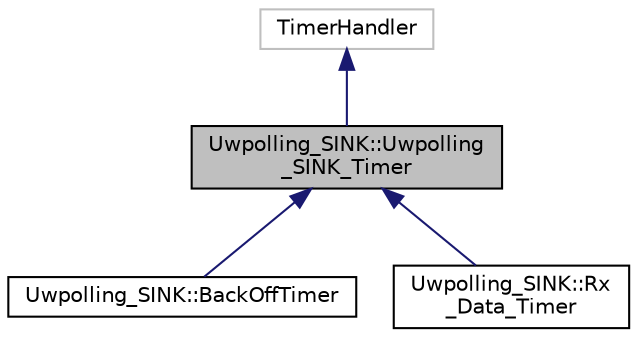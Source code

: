 digraph "Uwpolling_SINK::Uwpolling_SINK_Timer"
{
 // LATEX_PDF_SIZE
  edge [fontname="Helvetica",fontsize="10",labelfontname="Helvetica",labelfontsize="10"];
  node [fontname="Helvetica",fontsize="10",shape=record];
  Node1 [label="Uwpolling_SINK::Uwpolling\l_SINK_Timer",height=0.2,width=0.4,color="black", fillcolor="grey75", style="filled", fontcolor="black",tooltip="Class that describes the timer in the SINK."];
  Node2 -> Node1 [dir="back",color="midnightblue",fontsize="10",style="solid",fontname="Helvetica"];
  Node2 [label="TimerHandler",height=0.2,width=0.4,color="grey75", fillcolor="white", style="filled",tooltip=" "];
  Node1 -> Node3 [dir="back",color="midnightblue",fontsize="10",style="solid",fontname="Helvetica"];
  Node3 [label="Uwpolling_SINK::BackOffTimer",height=0.2,width=0.4,color="black", fillcolor="white", style="filled",URL="$classUwpolling__SINK_1_1BackOffTimer.html",tooltip="Class (inherited from Uwpolling_SINK_Timer) used to handle the time of backoff of the node before tra..."];
  Node1 -> Node4 [dir="back",color="midnightblue",fontsize="10",style="solid",fontname="Helvetica"];
  Node4 [label="Uwpolling_SINK::Rx\l_Data_Timer",height=0.2,width=0.4,color="black", fillcolor="white", style="filled",URL="$classUwpolling__SINK_1_1Rx__Data__Timer.html",tooltip="Class (inherited from Uwpolling_SINK_Timer) used to handle the time in which the NODE wait for the DA..."];
}

